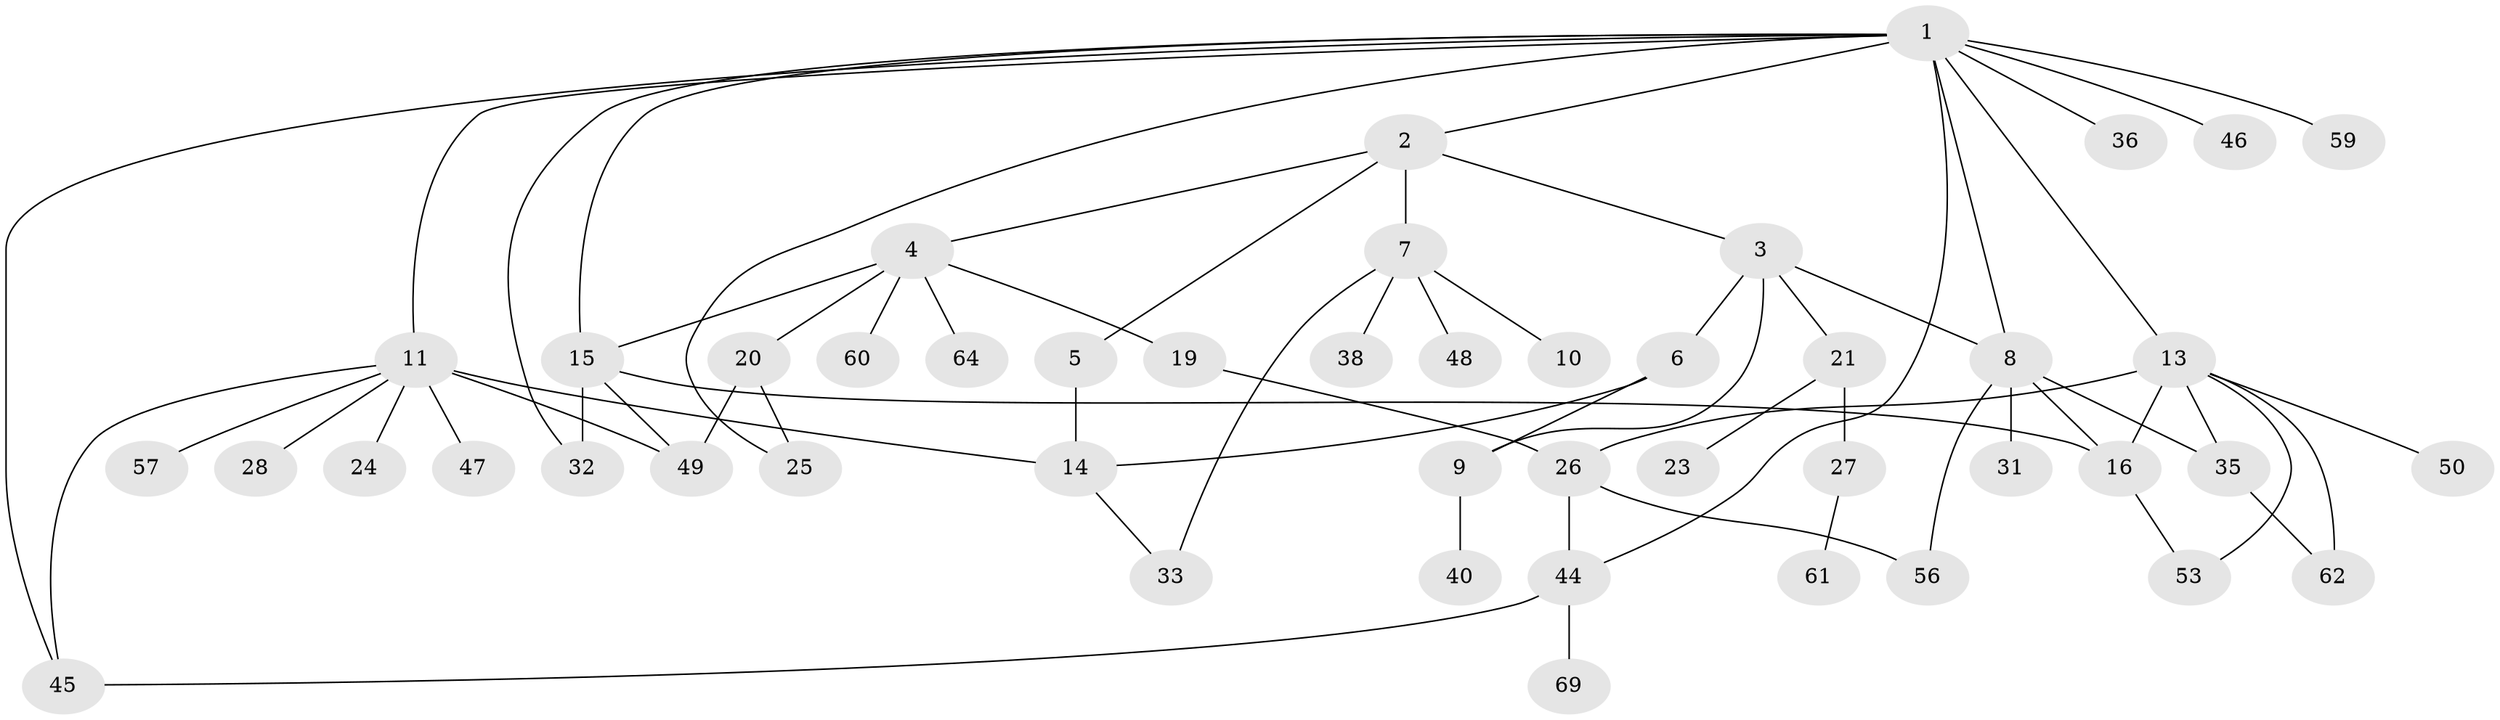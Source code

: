// original degree distribution, {11: 0.014492753623188406, 6: 0.043478260869565216, 5: 0.043478260869565216, 3: 0.21739130434782608, 2: 0.2318840579710145, 7: 0.014492753623188406, 4: 0.11594202898550725, 1: 0.3188405797101449}
// Generated by graph-tools (version 1.1) at 2025/10/02/27/25 16:10:51]
// undirected, 47 vertices, 66 edges
graph export_dot {
graph [start="1"]
  node [color=gray90,style=filled];
  1 [super="+34"];
  2 [super="+29"];
  3 [super="+42"];
  4 [super="+12"];
  5;
  6 [super="+54"];
  7 [super="+18"];
  8 [super="+58"];
  9;
  10 [super="+39"];
  11 [super="+17"];
  13 [super="+41"];
  14 [super="+37"];
  15 [super="+68"];
  16 [super="+65"];
  19;
  20 [super="+30"];
  21 [super="+22"];
  23 [super="+43"];
  24;
  25;
  26 [super="+66"];
  27;
  28 [super="+51"];
  31;
  32;
  33;
  35;
  36;
  38;
  40;
  44 [super="+67"];
  45;
  46;
  47;
  48;
  49 [super="+52"];
  50;
  53 [super="+55"];
  56;
  57;
  59;
  60;
  61;
  62 [super="+63"];
  64;
  69;
  1 -- 2;
  1 -- 11;
  1 -- 13 [weight=2];
  1 -- 15;
  1 -- 25;
  1 -- 32;
  1 -- 36;
  1 -- 59;
  1 -- 45;
  1 -- 44;
  1 -- 8;
  1 -- 46;
  2 -- 3;
  2 -- 4;
  2 -- 5;
  2 -- 7;
  3 -- 6;
  3 -- 8;
  3 -- 9;
  3 -- 21;
  4 -- 19;
  4 -- 60;
  4 -- 15;
  4 -- 64;
  4 -- 20;
  5 -- 14 [weight=2];
  6 -- 14;
  6 -- 9;
  7 -- 10;
  7 -- 48;
  7 -- 33;
  7 -- 38;
  8 -- 16;
  8 -- 31;
  8 -- 56;
  8 -- 35;
  9 -- 40;
  11 -- 24;
  11 -- 28;
  11 -- 45;
  11 -- 14;
  11 -- 47 [weight=2];
  11 -- 49;
  11 -- 57;
  13 -- 35;
  13 -- 50;
  13 -- 16;
  13 -- 53;
  13 -- 26;
  13 -- 62;
  14 -- 33;
  15 -- 32;
  15 -- 49;
  15 -- 16;
  16 -- 53;
  19 -- 26;
  20 -- 49;
  20 -- 25;
  21 -- 27;
  21 -- 23;
  26 -- 44;
  26 -- 56;
  27 -- 61;
  35 -- 62;
  44 -- 69;
  44 -- 45;
}
